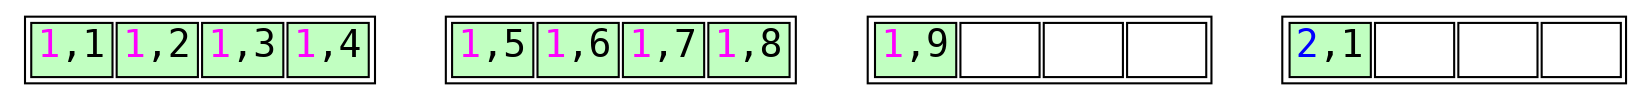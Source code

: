 // Example B-Tree graph
//
// Breadth-first order
//
// Start from root, go left to right
//
// Workflow:
//
// $ dot -T svg btree.dot -o btree.svg;

digraph nbtree {
graph [fontname = "monospace"];
node [shape = none,height=.1,fontname = "monospace",fontsize=18];
// Level 0 (leaf level)
leafnode_2[ label=<<table>
                    <tr>
                        <td bgcolor='darkseagreen1' port="t2"><font color="magenta">1</font>,1</td>
                        <td bgcolor='darkseagreen1' port="t3"><font color="magenta">1</font>,2</td>
                        <td bgcolor='darkseagreen1' port="t4"><font color="magenta">1</font>,3</td>
                        <td bgcolor='darkseagreen1' port="t4"><font color="magenta">1</font>,4</td>
                    </tr>
                </table>
               >
        ];
leafnode_3[ label=<<table>
                    <tr>
                        <td bgcolor='darkseagreen1' port="t4"><font color="magenta">1</font>,5</td>
                        <td bgcolor='darkseagreen1' port="t4"><font color="magenta">1</font>,6</td>
                        <td bgcolor='darkseagreen1' port="t4"><font color="magenta">1</font>,7</td>
                        <td bgcolor='darkseagreen1' port="t4"><font color="magenta">1</font>,8</td>
                    </tr>
                </table>
               >
        ];
leafnode_4[ label=<<table>
                    <tr>
                        <td bgcolor='darkseagreen1' port="t4"><font color="magenta">1</font>,9</td>
                        <td bgcolor='white' port="t3">   </td>
                        <td bgcolor='white' port="t3">   </td>
                        <td bgcolor='white' port="t3">   </td>
                    </tr>
                </table>
               >
        ];
leafnode_5[ label=<<table>
                    <tr>
                        <td bgcolor='darkseagreen1' port="t4"><font color="blue">2</font>,1</td>
                        <td bgcolor='white' port="t3">   </td>
                        <td bgcolor='white' port="t3">   </td>
                        <td bgcolor='white' port="t3">   </td>
                    </tr>
                </table>
               >
        ];
//Force alignment from root to internal to leaf levels:
//edge[style=invis];
//"rootnode":d1 -> "leafnode_2":t2
}
